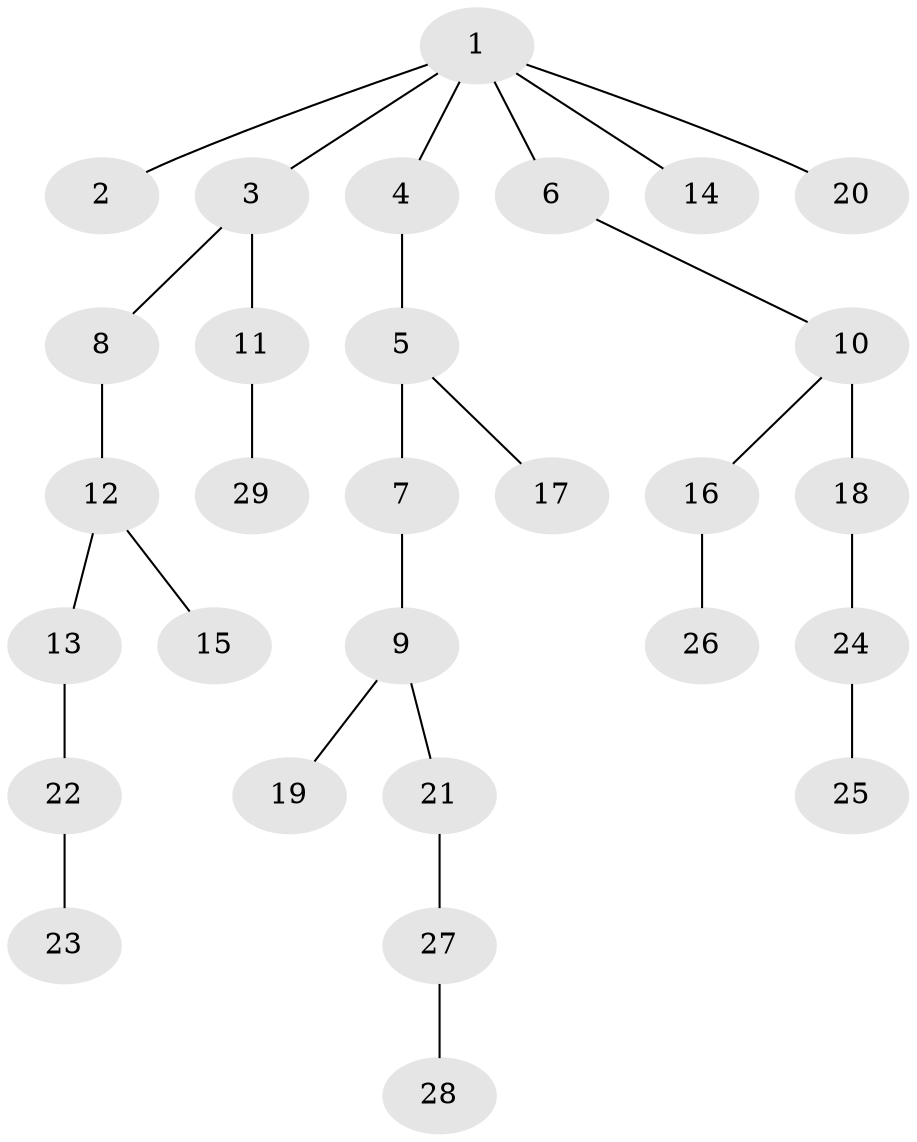 // original degree distribution, {8: 0.010416666666666666, 4: 0.0625, 3: 0.19791666666666666, 6: 0.010416666666666666, 5: 0.020833333333333332, 2: 0.125, 1: 0.5625, 7: 0.010416666666666666}
// Generated by graph-tools (version 1.1) at 2025/51/03/04/25 22:51:49]
// undirected, 29 vertices, 28 edges
graph export_dot {
  node [color=gray90,style=filled];
  1;
  2;
  3;
  4;
  5;
  6;
  7;
  8;
  9;
  10;
  11;
  12;
  13;
  14;
  15;
  16;
  17;
  18;
  19;
  20;
  21;
  22;
  23;
  24;
  25;
  26;
  27;
  28;
  29;
  1 -- 2 [weight=1.0];
  1 -- 3 [weight=1.0];
  1 -- 4 [weight=1.0];
  1 -- 6 [weight=1.0];
  1 -- 14 [weight=1.0];
  1 -- 20 [weight=1.0];
  3 -- 8 [weight=1.0];
  3 -- 11 [weight=1.0];
  4 -- 5 [weight=1.0];
  5 -- 7 [weight=3.0];
  5 -- 17 [weight=1.0];
  6 -- 10 [weight=1.0];
  7 -- 9 [weight=1.0];
  8 -- 12 [weight=1.0];
  9 -- 19 [weight=1.0];
  9 -- 21 [weight=1.0];
  10 -- 16 [weight=1.0];
  10 -- 18 [weight=5.0];
  11 -- 29 [weight=1.0];
  12 -- 13 [weight=1.0];
  12 -- 15 [weight=1.0];
  13 -- 22 [weight=1.0];
  16 -- 26 [weight=1.0];
  18 -- 24 [weight=1.0];
  21 -- 27 [weight=1.0];
  22 -- 23 [weight=1.0];
  24 -- 25 [weight=3.0];
  27 -- 28 [weight=1.0];
}
